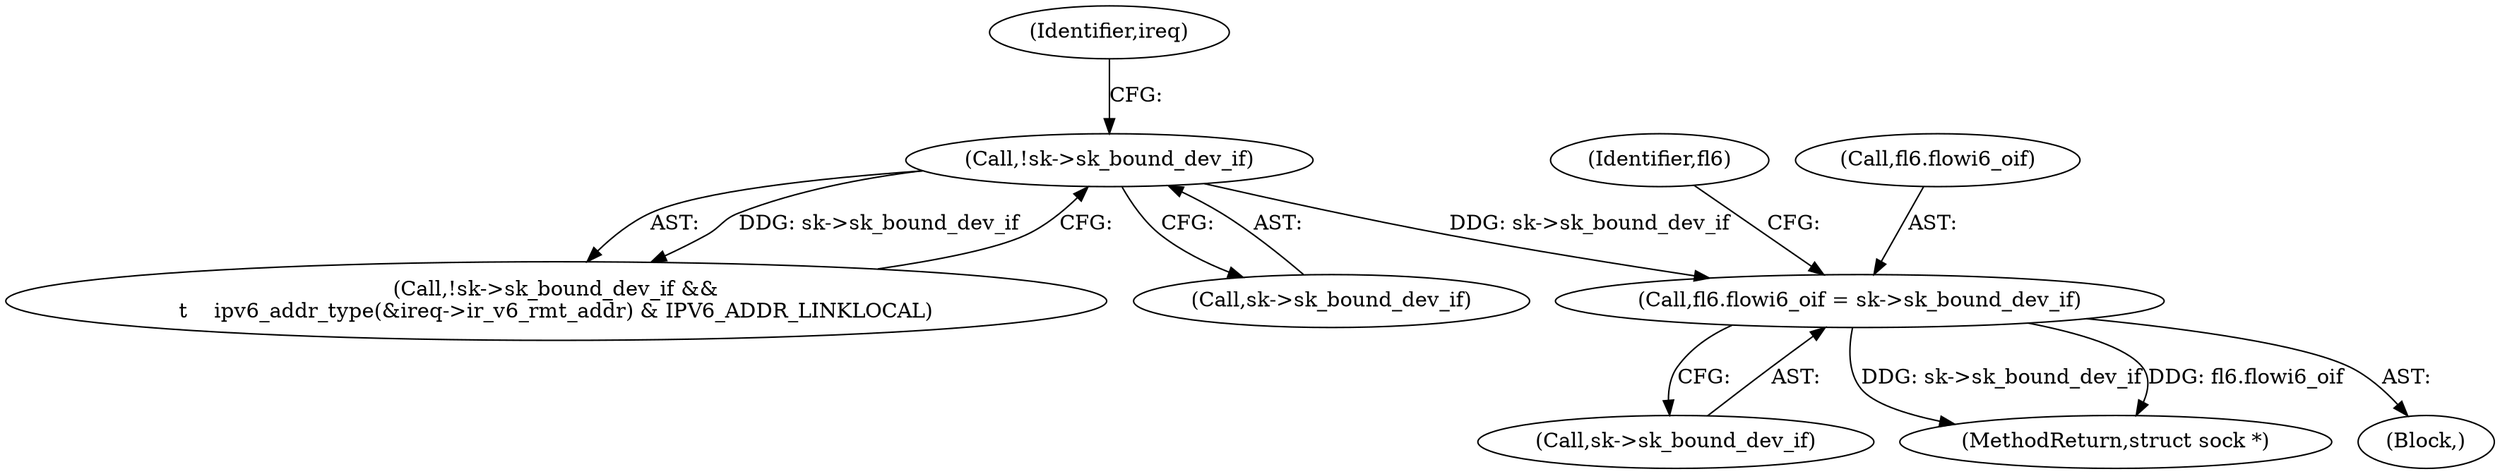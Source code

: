 digraph "0_linux_45f6fad84cc305103b28d73482b344d7f5b76f39_14@pointer" {
"1000461" [label="(Call,fl6.flowi6_oif = sk->sk_bound_dev_if)"];
"1000330" [label="(Call,!sk->sk_bound_dev_if)"];
"1000329" [label="(Call,!sk->sk_bound_dev_if &&\n\t    ipv6_addr_type(&ireq->ir_v6_rmt_addr) & IPV6_ADDR_LINKLOCAL)"];
"1000465" [label="(Call,sk->sk_bound_dev_if)"];
"1000470" [label="(Identifier,fl6)"];
"1000561" [label="(MethodReturn,struct sock *)"];
"1000461" [label="(Call,fl6.flowi6_oif = sk->sk_bound_dev_if)"];
"1000338" [label="(Identifier,ireq)"];
"1000421" [label="(Block,)"];
"1000331" [label="(Call,sk->sk_bound_dev_if)"];
"1000462" [label="(Call,fl6.flowi6_oif)"];
"1000330" [label="(Call,!sk->sk_bound_dev_if)"];
"1000461" -> "1000421"  [label="AST: "];
"1000461" -> "1000465"  [label="CFG: "];
"1000462" -> "1000461"  [label="AST: "];
"1000465" -> "1000461"  [label="AST: "];
"1000470" -> "1000461"  [label="CFG: "];
"1000461" -> "1000561"  [label="DDG: sk->sk_bound_dev_if"];
"1000461" -> "1000561"  [label="DDG: fl6.flowi6_oif"];
"1000330" -> "1000461"  [label="DDG: sk->sk_bound_dev_if"];
"1000330" -> "1000329"  [label="AST: "];
"1000330" -> "1000331"  [label="CFG: "];
"1000331" -> "1000330"  [label="AST: "];
"1000338" -> "1000330"  [label="CFG: "];
"1000329" -> "1000330"  [label="CFG: "];
"1000330" -> "1000329"  [label="DDG: sk->sk_bound_dev_if"];
}
